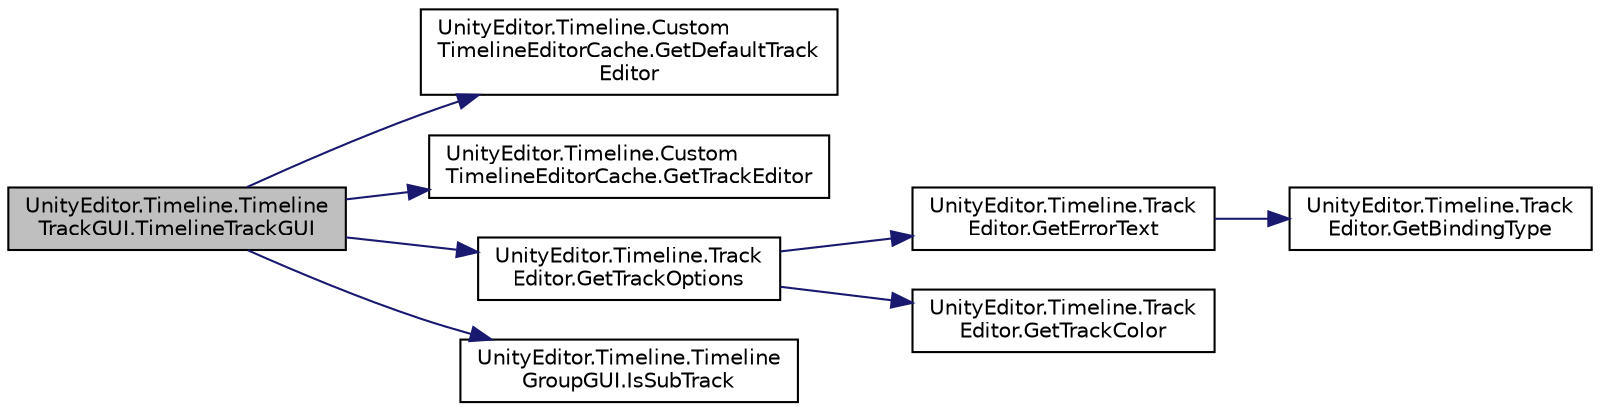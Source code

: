 digraph "UnityEditor.Timeline.TimelineTrackGUI.TimelineTrackGUI"
{
 // LATEX_PDF_SIZE
  edge [fontname="Helvetica",fontsize="10",labelfontname="Helvetica",labelfontsize="10"];
  node [fontname="Helvetica",fontsize="10",shape=record];
  rankdir="LR";
  Node1 [label="UnityEditor.Timeline.Timeline\lTrackGUI.TimelineTrackGUI",height=0.2,width=0.4,color="black", fillcolor="grey75", style="filled", fontcolor="black",tooltip=" "];
  Node1 -> Node2 [color="midnightblue",fontsize="10",style="solid",fontname="Helvetica"];
  Node2 [label="UnityEditor.Timeline.Custom\lTimelineEditorCache.GetDefaultTrack\lEditor",height=0.2,width=0.4,color="black", fillcolor="white", style="filled",URL="$class_unity_editor_1_1_timeline_1_1_custom_timeline_editor_cache.html#a5f836969e1e7bc863abcf896cbe3e91a",tooltip=" "];
  Node1 -> Node3 [color="midnightblue",fontsize="10",style="solid",fontname="Helvetica"];
  Node3 [label="UnityEditor.Timeline.Custom\lTimelineEditorCache.GetTrackEditor",height=0.2,width=0.4,color="black", fillcolor="white", style="filled",URL="$class_unity_editor_1_1_timeline_1_1_custom_timeline_editor_cache.html#aae5081f889dccc72e79757a88c2948aa",tooltip=" "];
  Node1 -> Node4 [color="midnightblue",fontsize="10",style="solid",fontname="Helvetica"];
  Node4 [label="UnityEditor.Timeline.Track\lEditor.GetTrackOptions",height=0.2,width=0.4,color="black", fillcolor="white", style="filled",URL="$class_unity_editor_1_1_timeline_1_1_track_editor.html#a3d36fb306a9a0ee9b15dff285d330036",tooltip="Implement this method to override the default options for drawing a track."];
  Node4 -> Node5 [color="midnightblue",fontsize="10",style="solid",fontname="Helvetica"];
  Node5 [label="UnityEditor.Timeline.Track\lEditor.GetErrorText",height=0.2,width=0.4,color="black", fillcolor="white", style="filled",URL="$class_unity_editor_1_1_timeline_1_1_track_editor.html#aea1e22bf8942adb19f776b525c933433",tooltip="Gets the error text for the specified track."];
  Node5 -> Node6 [color="midnightblue",fontsize="10",style="solid",fontname="Helvetica"];
  Node6 [label="UnityEditor.Timeline.Track\lEditor.GetBindingType",height=0.2,width=0.4,color="black", fillcolor="white", style="filled",URL="$class_unity_editor_1_1_timeline_1_1_track_editor.html#a1eb8c0c3c958c9c3a890028bdcb6fcf8",tooltip="Gets the binding type for a track."];
  Node4 -> Node7 [color="midnightblue",fontsize="10",style="solid",fontname="Helvetica"];
  Node7 [label="UnityEditor.Timeline.Track\lEditor.GetTrackColor",height=0.2,width=0.4,color="black", fillcolor="white", style="filled",URL="$class_unity_editor_1_1_timeline_1_1_track_editor.html#a172572f84be2d2b7c756da8a91b8b8ba",tooltip="Gets the color information of a track."];
  Node1 -> Node8 [color="midnightblue",fontsize="10",style="solid",fontname="Helvetica"];
  Node8 [label="UnityEditor.Timeline.Timeline\lGroupGUI.IsSubTrack",height=0.2,width=0.4,color="black", fillcolor="white", style="filled",URL="$class_unity_editor_1_1_timeline_1_1_timeline_group_g_u_i.html#a045b38950018963daf74c8408910c922",tooltip=" "];
}
